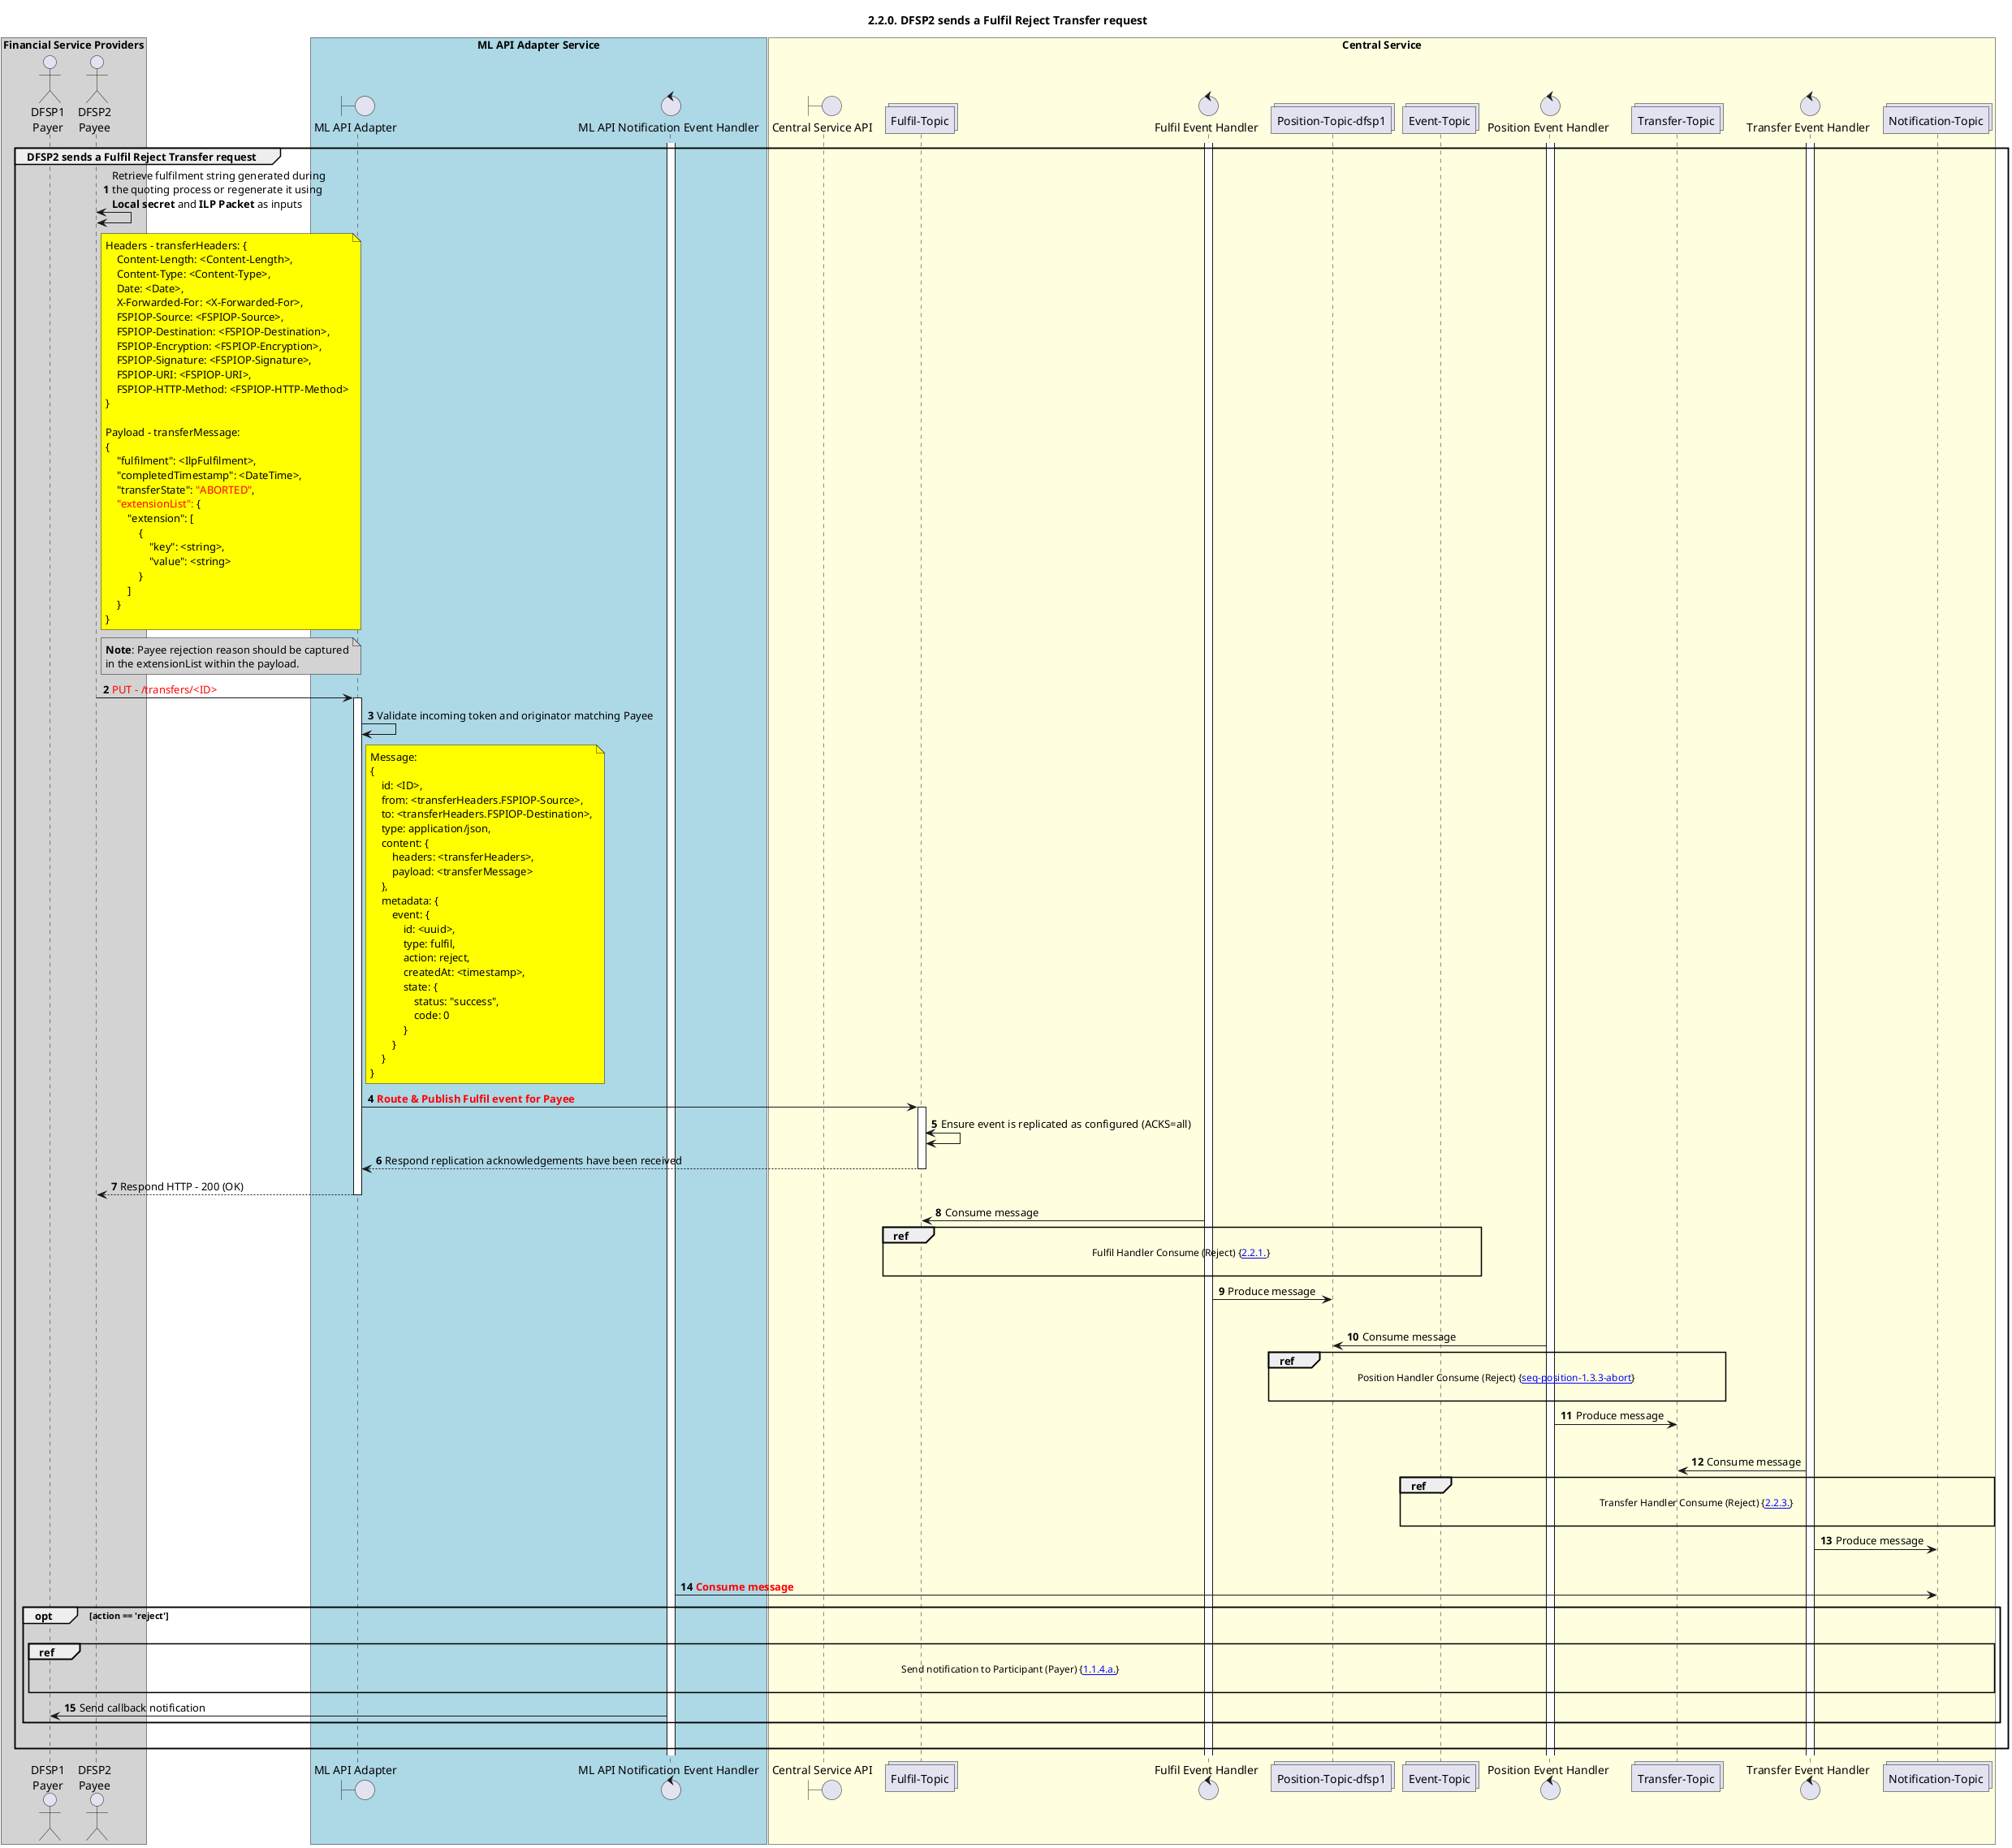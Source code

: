 /'*****
 License
 --------------
 Copyright © 2017 Bill & Melinda Gates Foundation
 The Mojaloop files are made available by the Bill & Melinda Gates Foundation under the Apache License, Version 2.0 (the "License") and you may not use these files except in compliance with the License. You may obtain a copy of the License at
 http://www.apache.org/licenses/LICENSE-2.0
 Unless required by applicable law or agreed to in writing, the Mojaloop files are distributed on an "AS IS" BASIS, WITHOUT WARRANTIES OR CONDITIONS OF ANY KIND, either express or implied. See the License for the specific language governing permissions and limitations under the License.
 Contributors
 --------------
 This is the official list of the Mojaloop project contributors for this file.
 Names of the original copyright holders (individuals or organizations)
 should be listed with a '*' in the first column. People who have
 contributed from an organization can be listed under the organization
 that actually holds the copyright for their contributions (see the
 Gates Foundation organization for an example). Those individuals should have
 their names indented and be marked with a '-'. Email address can be added
 optionally within square brackets <email>.
 * Gates Foundation
 - Name Surname <name.surname@gatesfoundation.com>

 * Rajiv Mothilal <rajiv.mothilal@modusbox.com>
 * Georgi Georgiev <georgi.georgiev@modusbox.com>
 --------------
 ******'/

@startuml
' declate title
title 2.2.0. DFSP2 sends a Fulfil Reject Transfer request

autonumber

' Actor Keys:
'   boundary - APIs/Interfaces, etc
'   collections - Kafka Topics
'   control - Kafka Consumers
'   entity - Database Access Objects
'   database - Database Persistance Store

' declare actors
actor "DFSP1\nPayer" as DFSP1
actor "DFSP2\nPayee" as DFSP2
boundary "ML API Adapter" as MLAPI
control "ML API Notification Event Handler" as NOTIFY_HANDLER
boundary "Central Service API" as CSAPI
collections "Fulfil-Topic" as TOPIC_FULFIL
control "Fulfil Event Handler" as FULF_HANDLER
collections "Position-Topic-dfsp1" as TOPIC_POSITION_DFSP1
control "Position Event Handler" as POS_HANDLER
collections "Transfer-Topic" as TOPIC_TRANSFERS
collections "Event-Topic" as TOPIC_EVENTS
control "Transfer Event Handler" as TRANS_HANDLER
collections "Notification-Topic" as TOPIC_NOTIFICATIONS

box "Financial Service Providers" #lightGray
	participant DFSP1
	participant DFSP2
end box

box "ML API Adapter Service" #LightBlue
	participant MLAPI
	participant NOTIFY_HANDLER
end box

box "Central Service" #LightYellow
    participant CSAPI
	participant TOPIC_FULFIL
    participant FULF_HANDLER
    participant TOPIC_POSITION_DFSP1
    participant TOPIC_EVENTS
    participant POS_HANDLER
    participant TOPIC_TRANSFERS
    participant TRANS_HANDLER
    participant TOPIC_NOTIFICATIONS
end box

' start flow
activate NOTIFY_HANDLER
activate FULF_HANDLER
activate POS_HANDLER
activate TRANS_HANDLER
group DFSP2 sends a Fulfil Reject Transfer request
    DFSP2 <-> DFSP2: Retrieve fulfilment string generated during\nthe quoting process or regenerate it using\n**Local secret** and **ILP Packet** as inputs
    note right of DFSP2 #yellow
        Headers - transferHeaders: {
            Content-Length: <Content-Length>,
            Content-Type: <Content-Type>,
            Date: <Date>,
            X-Forwarded-For: <X-Forwarded-For>,
            FSPIOP-Source: <FSPIOP-Source>,
            FSPIOP-Destination: <FSPIOP-Destination>,
            FSPIOP-Encryption: <FSPIOP-Encryption>,
            FSPIOP-Signature: <FSPIOP-Signature>,
            FSPIOP-URI: <FSPIOP-URI>,
            FSPIOP-HTTP-Method: <FSPIOP-HTTP-Method>
        }

        Payload - transferMessage:
        {
            "fulfilment": <IlpFulfilment>,
            "completedTimestamp": <DateTime>,
            "transferState": <color #FF0000>"ABORTED"</color>,
            <color #FF0000>"extensionList":</color> {
                "extension": [
                    {
                        "key": <string>,
                        "value": <string>
                    }
                ]
            }
        }
    end note
    note right of DFSP2 #lightgray
        **Note**: Payee rejection reason should be captured
        in the extensionList within the payload.
    end note
    DFSP2 -> MLAPI: <color #FF0000>PUT - /transfers/<ID></color>
    
    activate MLAPI
    MLAPI -> MLAPI: Validate incoming token and originator matching Payee
    note right of MLAPI #yellow
        Message:
        {
            id: <ID>,
            from: <transferHeaders.FSPIOP-Source>,
            to: <transferHeaders.FSPIOP-Destination>,
            type: application/json,
            content: {
                headers: <transferHeaders>,
                payload: <transferMessage>
            },
            metadata: {
                event: {
                    id: <uuid>,
                    type: fulfil,
                    action: reject,
                    createdAt: <timestamp>,
                    state: {
                        status: "success",
                        code: 0
                    }
                }
            }
        }
    end note
    MLAPI -> TOPIC_FULFIL: <color #FF0000>**Route & Publish Fulfil event for Payee**</color>
    activate TOPIC_FULFIL
    TOPIC_FULFIL <-> TOPIC_FULFIL: Ensure event is replicated as configured (ACKS=all)
    TOPIC_FULFIL --> MLAPI: Respond replication acknowledgements have been received
    deactivate TOPIC_FULFIL
    MLAPI --> DFSP2: Respond HTTP - 200 (OK)
    deactivate MLAPI
    TOPIC_FULFIL <- FULF_HANDLER: Consume message
    ref over TOPIC_FULFIL, TOPIC_EVENTS: Fulfil Handler Consume (Reject) {[[https://github.com/mojaloop/docs/blob/develop/CentralServices/seq_diagrams/seq-reject-2.2.1.svg 2.2.1.]]} \n
    FULF_HANDLER -> TOPIC_POSITION_DFSP1: Produce message
    |||
    TOPIC_POSITION_DFSP1 <- POS_HANDLER: Consume message
    ref over TOPIC_POSITION_DFSP1, TOPIC_TRANSFERS: Position Handler Consume (Reject) {[[https://github.com/mojaloop/docs/blob/develop/CentralServices/seq_diagrams/seq-position-1.3.3-abort.svg seq-position-1.3.3-abort]]} \n
    POS_HANDLER -> TOPIC_TRANSFERS: Produce message
    |||
    TOPIC_TRANSFERS <- TRANS_HANDLER: Consume message
    ref over TOPIC_EVENTS, TOPIC_NOTIFICATIONS: Transfer Handler Consume (Reject) {[[https://github.com/mojaloop/docs/blob/develop/CentralServices/seq_diagrams/seq-reject-2.2.3.svg 2.2.3.]]} \n
    TRANS_HANDLER -> TOPIC_NOTIFICATIONS: Produce message
    |||
    TOPIC_NOTIFICATIONS <- NOTIFY_HANDLER: <color #FF0000>**Consume message**</color>
    opt action == 'reject'
        |||
        ref over DFSP1, TOPIC_NOTIFICATIONS: Send notification to Participant (Payer) {[[https://github.com/mojaloop/docs/blob/develop/CentralServices/seq_diagrams/seq-prepare-1.1.4.a.svg 1.1.4.a.]]} \n
        NOTIFY_HANDLER -> DFSP1: Send callback notification
    end
    |||
end
activate TRANS_HANDLER
activate POS_HANDLER
activate FULF_HANDLER
activate NOTIFY_HANDLER
@enduml

